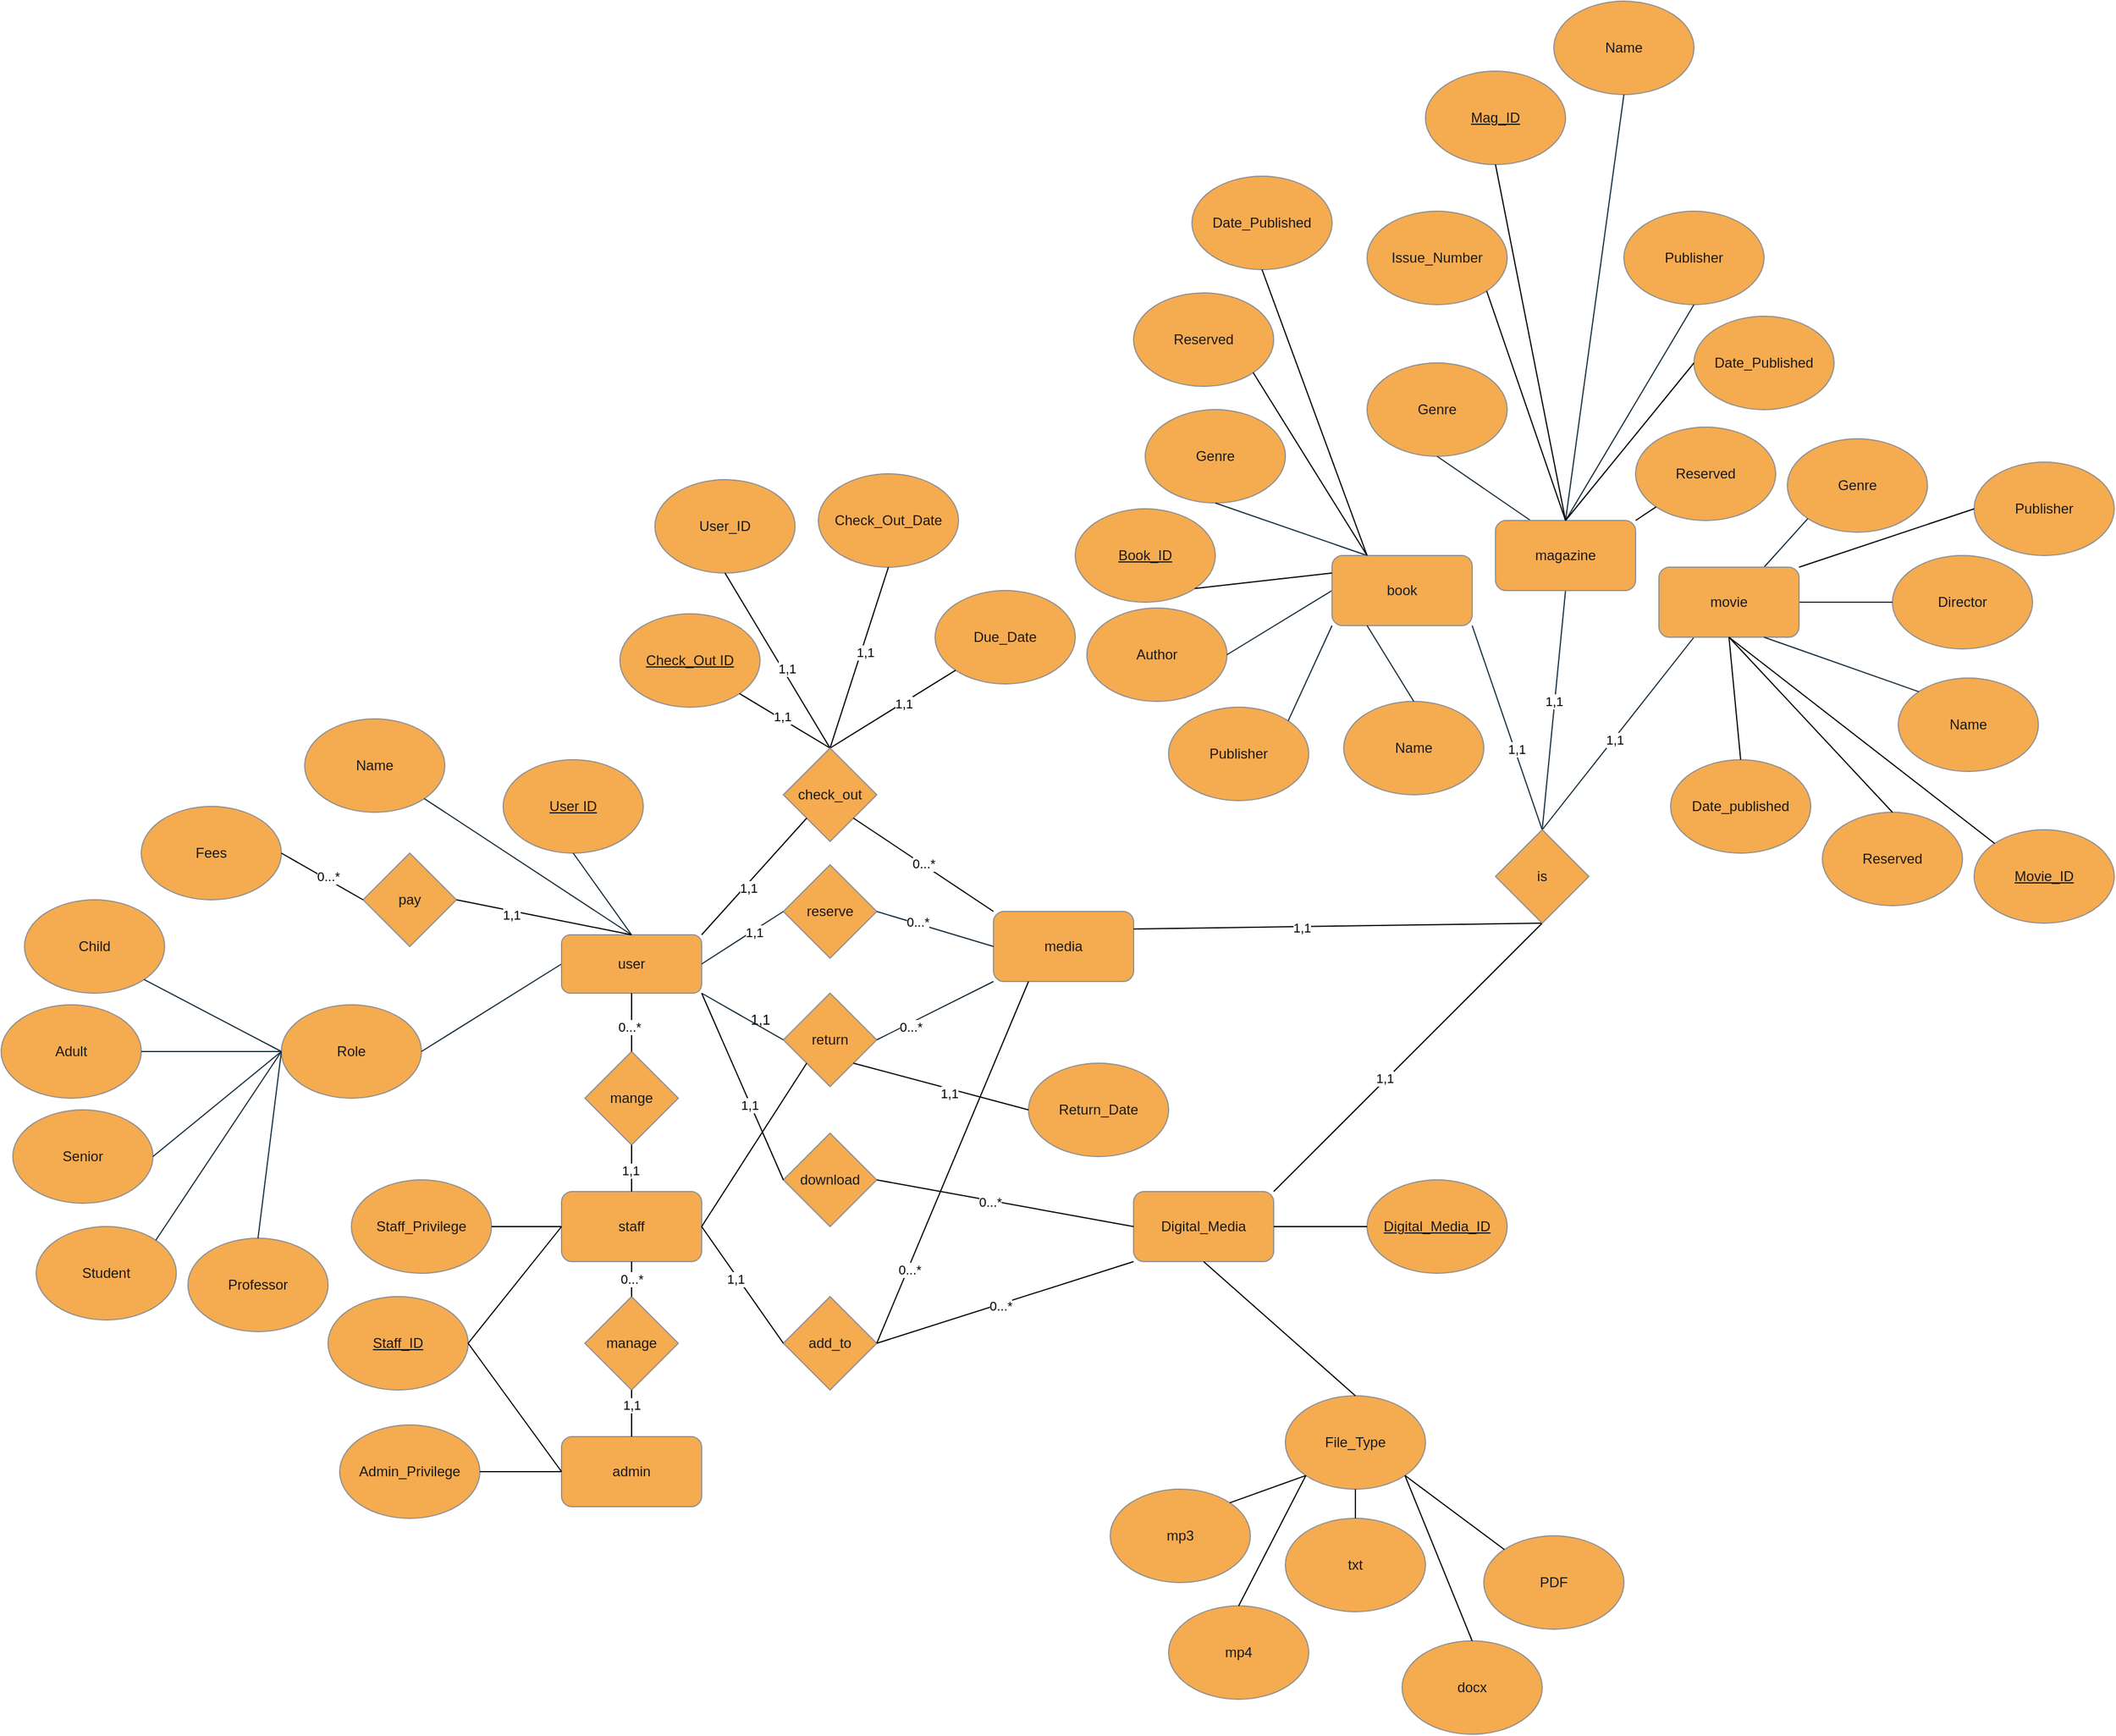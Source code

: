 <mxfile version="26.1.0">
  <diagram name="Page-1" id="fuvHp79-YwKWyplJIFux">
    <mxGraphModel dx="2819" dy="1978" grid="1" gridSize="10" guides="1" tooltips="1" connect="1" arrows="1" fold="1" page="1" pageScale="1" pageWidth="850" pageHeight="1100" math="0" shadow="0">
      <root>
        <mxCell id="0" />
        <mxCell id="1" parent="0" />
        <mxCell id="lsWeMRMcMJrD6qDPierP-2" value="" style="endArrow=none;html=1;rounded=0;exitX=1;exitY=1;exitDx=0;exitDy=0;entryX=0.5;entryY=0;entryDx=0;entryDy=0;labelBackgroundColor=none;strokeColor=#182E3E;fontColor=default;" parent="1" source="lsWeMRMcMJrD6qDPierP-85" target="Qz-s-i5MB10RdGnWVDxn-89" edge="1">
          <mxGeometry width="50" height="50" relative="1" as="geometry">
            <mxPoint x="710" y="-385" as="sourcePoint" />
            <mxPoint x="817.574" y="-103.284" as="targetPoint" />
          </mxGeometry>
        </mxCell>
        <mxCell id="Qz-s-i5MB10RdGnWVDxn-130" value="1,1" style="edgeLabel;html=1;align=center;verticalAlign=middle;resizable=0;points=[];" vertex="1" connectable="0" parent="lsWeMRMcMJrD6qDPierP-2">
          <mxGeometry x="0.218" y="1" relative="1" as="geometry">
            <mxPoint as="offset" />
          </mxGeometry>
        </mxCell>
        <mxCell id="lsWeMRMcMJrD6qDPierP-3" value="Author" style="ellipse;whiteSpace=wrap;html=1;labelBackgroundColor=none;fillColor=#F5AB50;strokeColor=#909090;fontColor=#1A1A1A;" parent="1" vertex="1">
          <mxGeometry x="460" y="-220" width="120" height="80" as="geometry" />
        </mxCell>
        <mxCell id="lsWeMRMcMJrD6qDPierP-4" value="Genre" style="ellipse;whiteSpace=wrap;html=1;labelBackgroundColor=none;fillColor=#F5AB50;strokeColor=#909090;fontColor=#1A1A1A;" parent="1" vertex="1">
          <mxGeometry x="510" y="-390" width="120" height="80" as="geometry" />
        </mxCell>
        <mxCell id="lsWeMRMcMJrD6qDPierP-7" value="" style="endArrow=none;html=1;rounded=0;entryX=0.5;entryY=1;entryDx=0;entryDy=0;exitX=0.25;exitY=0;exitDx=0;exitDy=0;labelBackgroundColor=none;strokeColor=#182E3E;fontColor=default;" parent="1" source="lsWeMRMcMJrD6qDPierP-85" target="lsWeMRMcMJrD6qDPierP-4" edge="1">
          <mxGeometry width="50" height="50" relative="1" as="geometry">
            <mxPoint x="677.574" y="-263.284" as="sourcePoint" />
            <mxPoint x="770" y="-305" as="targetPoint" />
          </mxGeometry>
        </mxCell>
        <mxCell id="lsWeMRMcMJrD6qDPierP-8" value="" style="endArrow=none;html=1;rounded=0;entryX=1;entryY=0.5;entryDx=0;entryDy=0;exitX=0;exitY=0.5;exitDx=0;exitDy=0;labelBackgroundColor=none;strokeColor=#182E3E;fontColor=default;" parent="1" source="lsWeMRMcMJrD6qDPierP-85" target="lsWeMRMcMJrD6qDPierP-3" edge="1">
          <mxGeometry width="50" height="50" relative="1" as="geometry">
            <mxPoint x="660" y="-235" as="sourcePoint" />
            <mxPoint x="770" y="-305" as="targetPoint" />
          </mxGeometry>
        </mxCell>
        <mxCell id="lsWeMRMcMJrD6qDPierP-11" value="Name" style="ellipse;whiteSpace=wrap;html=1;labelBackgroundColor=none;fillColor=#F5AB50;strokeColor=#909090;fontColor=#1A1A1A;" parent="1" vertex="1">
          <mxGeometry x="-210" y="-125" width="120" height="80" as="geometry" />
        </mxCell>
        <mxCell id="lsWeMRMcMJrD6qDPierP-12" value="&lt;u&gt;User ID&lt;/u&gt;" style="ellipse;whiteSpace=wrap;html=1;labelBackgroundColor=none;fillColor=#F5AB50;strokeColor=#909090;fontColor=#1A1A1A;" parent="1" vertex="1">
          <mxGeometry x="-40" y="-90" width="120" height="80" as="geometry" />
        </mxCell>
        <mxCell id="lsWeMRMcMJrD6qDPierP-17" value="" style="endArrow=none;html=1;rounded=0;entryX=1;entryY=1;entryDx=0;entryDy=0;exitX=0.5;exitY=0;exitDx=0;exitDy=0;labelBackgroundColor=none;strokeColor=#182E3E;fontColor=default;" parent="1" source="lsWeMRMcMJrD6qDPierP-82" target="lsWeMRMcMJrD6qDPierP-11" edge="1">
          <mxGeometry width="50" height="50" relative="1" as="geometry">
            <mxPoint x="-110" y="30" as="sourcePoint" />
            <mxPoint x="-110" y="-30" as="targetPoint" />
          </mxGeometry>
        </mxCell>
        <mxCell id="lsWeMRMcMJrD6qDPierP-18" value="" style="endArrow=none;html=1;rounded=0;entryX=0.5;entryY=1;entryDx=0;entryDy=0;exitX=0.5;exitY=0;exitDx=0;exitDy=0;labelBackgroundColor=none;strokeColor=#182E3E;fontColor=default;" parent="1" source="lsWeMRMcMJrD6qDPierP-82" target="lsWeMRMcMJrD6qDPierP-12" edge="1">
          <mxGeometry width="50" height="50" relative="1" as="geometry">
            <mxPoint x="-67.574" y="31.716" as="sourcePoint" />
            <mxPoint x="-110" y="-30" as="targetPoint" />
          </mxGeometry>
        </mxCell>
        <mxCell id="lsWeMRMcMJrD6qDPierP-37" value="Genre" style="ellipse;whiteSpace=wrap;html=1;labelBackgroundColor=none;fillColor=#F5AB50;strokeColor=#909090;fontColor=#1A1A1A;" parent="1" vertex="1">
          <mxGeometry x="700" y="-430" width="120" height="80" as="geometry" />
        </mxCell>
        <mxCell id="lsWeMRMcMJrD6qDPierP-38" value="Publisher" style="ellipse;whiteSpace=wrap;html=1;labelBackgroundColor=none;fillColor=#F5AB50;strokeColor=#909090;fontColor=#1A1A1A;" parent="1" vertex="1">
          <mxGeometry x="920" y="-560" width="120" height="80" as="geometry" />
        </mxCell>
        <mxCell id="lsWeMRMcMJrD6qDPierP-44" value="" style="endArrow=none;html=1;rounded=0;entryX=0.5;entryY=1;entryDx=0;entryDy=0;labelBackgroundColor=none;strokeColor=#182E3E;fontColor=default;exitX=0.5;exitY=0;exitDx=0;exitDy=0;" parent="1" source="Qz-s-i5MB10RdGnWVDxn-89" target="lsWeMRMcMJrD6qDPierP-86" edge="1">
          <mxGeometry width="50" height="50" relative="1" as="geometry">
            <mxPoint x="850" y="-100" as="sourcePoint" />
            <mxPoint x="850" y="-415" as="targetPoint" />
          </mxGeometry>
        </mxCell>
        <mxCell id="Qz-s-i5MB10RdGnWVDxn-131" value="1,1" style="edgeLabel;html=1;align=center;verticalAlign=middle;resizable=0;points=[];" vertex="1" connectable="0" parent="lsWeMRMcMJrD6qDPierP-44">
          <mxGeometry x="0.074" y="1" relative="1" as="geometry">
            <mxPoint as="offset" />
          </mxGeometry>
        </mxCell>
        <mxCell id="lsWeMRMcMJrD6qDPierP-45" value="" style="endArrow=none;html=1;rounded=0;entryX=0.5;entryY=1;entryDx=0;entryDy=0;exitX=0.5;exitY=0;exitDx=0;exitDy=0;labelBackgroundColor=none;strokeColor=#182E3E;fontColor=default;" parent="1" source="lsWeMRMcMJrD6qDPierP-86" target="lsWeMRMcMJrD6qDPierP-38" edge="1">
          <mxGeometry width="50" height="50" relative="1" as="geometry">
            <mxPoint x="912.426" y="-303.284" as="sourcePoint" />
            <mxPoint x="870" y="-175" as="targetPoint" />
          </mxGeometry>
        </mxCell>
        <mxCell id="lsWeMRMcMJrD6qDPierP-46" value="" style="endArrow=none;html=1;rounded=0;entryX=0.5;entryY=1;entryDx=0;entryDy=0;exitX=0.25;exitY=0;exitDx=0;exitDy=0;labelBackgroundColor=none;strokeColor=#182E3E;fontColor=default;" parent="1" source="lsWeMRMcMJrD6qDPierP-86" target="lsWeMRMcMJrD6qDPierP-37" edge="1">
          <mxGeometry width="50" height="50" relative="1" as="geometry">
            <mxPoint x="843" y="-311" as="sourcePoint" />
            <mxPoint x="870" y="-175" as="targetPoint" />
          </mxGeometry>
        </mxCell>
        <mxCell id="lsWeMRMcMJrD6qDPierP-47" value="" style="endArrow=none;html=1;rounded=0;entryX=0.25;entryY=1;entryDx=0;entryDy=0;exitX=0.5;exitY=0;exitDx=0;exitDy=0;labelBackgroundColor=none;strokeColor=#182E3E;fontColor=default;" parent="1" source="Qz-s-i5MB10RdGnWVDxn-89" target="lsWeMRMcMJrD6qDPierP-87" edge="1">
          <mxGeometry width="50" height="50" relative="1" as="geometry">
            <mxPoint x="902.426" y="-103.284" as="sourcePoint" />
            <mxPoint x="977.574" y="-406.716" as="targetPoint" />
          </mxGeometry>
        </mxCell>
        <mxCell id="Qz-s-i5MB10RdGnWVDxn-132" value="1,1" style="edgeLabel;html=1;align=center;verticalAlign=middle;resizable=0;points=[];" vertex="1" connectable="0" parent="lsWeMRMcMJrD6qDPierP-47">
          <mxGeometry x="-0.059" y="-1" relative="1" as="geometry">
            <mxPoint as="offset" />
          </mxGeometry>
        </mxCell>
        <mxCell id="lsWeMRMcMJrD6qDPierP-48" value="Genre" style="ellipse;whiteSpace=wrap;html=1;labelBackgroundColor=none;fillColor=#F5AB50;strokeColor=#909090;fontColor=#1A1A1A;" parent="1" vertex="1">
          <mxGeometry x="1060" y="-365" width="120" height="80" as="geometry" />
        </mxCell>
        <mxCell id="lsWeMRMcMJrD6qDPierP-49" value="Director" style="ellipse;whiteSpace=wrap;html=1;labelBackgroundColor=none;fillColor=#F5AB50;strokeColor=#909090;fontColor=#1A1A1A;" parent="1" vertex="1">
          <mxGeometry x="1150" y="-265" width="120" height="80" as="geometry" />
        </mxCell>
        <mxCell id="lsWeMRMcMJrD6qDPierP-51" value="" style="endArrow=none;html=1;rounded=0;entryX=0;entryY=1;entryDx=0;entryDy=0;exitX=0.75;exitY=0;exitDx=0;exitDy=0;labelBackgroundColor=none;strokeColor=#182E3E;fontColor=default;" parent="1" source="lsWeMRMcMJrD6qDPierP-87" target="lsWeMRMcMJrD6qDPierP-48" edge="1">
          <mxGeometry width="50" height="50" relative="1" as="geometry">
            <mxPoint x="1030" y="-285" as="sourcePoint" />
            <mxPoint x="870" y="-175" as="targetPoint" />
          </mxGeometry>
        </mxCell>
        <mxCell id="lsWeMRMcMJrD6qDPierP-52" value="" style="endArrow=none;html=1;rounded=0;entryX=0;entryY=0.5;entryDx=0;entryDy=0;exitX=1;exitY=0.5;exitDx=0;exitDy=0;labelBackgroundColor=none;strokeColor=#182E3E;fontColor=default;" parent="1" source="lsWeMRMcMJrD6qDPierP-87" target="lsWeMRMcMJrD6qDPierP-49" edge="1">
          <mxGeometry width="50" height="50" relative="1" as="geometry">
            <mxPoint x="1072.426" y="-273.284" as="sourcePoint" />
            <mxPoint x="870" y="-175" as="targetPoint" />
          </mxGeometry>
        </mxCell>
        <mxCell id="lsWeMRMcMJrD6qDPierP-54" value="Publisher" style="ellipse;whiteSpace=wrap;html=1;labelBackgroundColor=none;fillColor=#F5AB50;strokeColor=#909090;fontColor=#1A1A1A;" parent="1" vertex="1">
          <mxGeometry x="530" y="-135" width="120" height="80" as="geometry" />
        </mxCell>
        <mxCell id="lsWeMRMcMJrD6qDPierP-55" value="" style="endArrow=none;html=1;rounded=0;entryX=1;entryY=0;entryDx=0;entryDy=0;exitX=0;exitY=1;exitDx=0;exitDy=0;labelBackgroundColor=none;strokeColor=#182E3E;fontColor=default;" parent="1" source="lsWeMRMcMJrD6qDPierP-85" target="lsWeMRMcMJrD6qDPierP-54" edge="1">
          <mxGeometry width="50" height="50" relative="1" as="geometry">
            <mxPoint x="677.574" y="-206.716" as="sourcePoint" />
            <mxPoint x="870" y="-175" as="targetPoint" />
          </mxGeometry>
        </mxCell>
        <mxCell id="lsWeMRMcMJrD6qDPierP-56" value="Date_Published" style="ellipse;whiteSpace=wrap;html=1;labelBackgroundColor=none;fillColor=#F5AB50;strokeColor=#909090;fontColor=#1A1A1A;" parent="1" vertex="1">
          <mxGeometry x="550" y="-590" width="120" height="80" as="geometry" />
        </mxCell>
        <mxCell id="lsWeMRMcMJrD6qDPierP-58" value="Role" style="ellipse;whiteSpace=wrap;html=1;labelBackgroundColor=none;fillColor=#F5AB50;strokeColor=#909090;fontColor=#1A1A1A;" parent="1" vertex="1">
          <mxGeometry x="-230" y="120" width="120" height="80" as="geometry" />
        </mxCell>
        <mxCell id="lsWeMRMcMJrD6qDPierP-59" value="" style="endArrow=none;html=1;rounded=0;exitX=1;exitY=0.5;exitDx=0;exitDy=0;entryX=0;entryY=0.5;entryDx=0;entryDy=0;labelBackgroundColor=none;strokeColor=#182E3E;fontColor=default;" parent="1" source="lsWeMRMcMJrD6qDPierP-58" target="lsWeMRMcMJrD6qDPierP-82" edge="1">
          <mxGeometry width="50" height="50" relative="1" as="geometry">
            <mxPoint x="-130" y="180" as="sourcePoint" />
            <mxPoint x="-170.0" y="60.0" as="targetPoint" />
          </mxGeometry>
        </mxCell>
        <mxCell id="lsWeMRMcMJrD6qDPierP-60" value="Senior" style="ellipse;whiteSpace=wrap;html=1;labelBackgroundColor=none;fillColor=#F5AB50;strokeColor=#909090;fontColor=#1A1A1A;" parent="1" vertex="1">
          <mxGeometry x="-460" y="210" width="120" height="80" as="geometry" />
        </mxCell>
        <mxCell id="lsWeMRMcMJrD6qDPierP-61" value="Adult" style="ellipse;whiteSpace=wrap;html=1;labelBackgroundColor=none;fillColor=#F5AB50;strokeColor=#909090;fontColor=#1A1A1A;" parent="1" vertex="1">
          <mxGeometry x="-470" y="120" width="120" height="80" as="geometry" />
        </mxCell>
        <mxCell id="lsWeMRMcMJrD6qDPierP-62" value="Child" style="ellipse;whiteSpace=wrap;html=1;labelBackgroundColor=none;fillColor=#F5AB50;strokeColor=#909090;fontColor=#1A1A1A;" parent="1" vertex="1">
          <mxGeometry x="-450" y="30" width="120" height="80" as="geometry" />
        </mxCell>
        <mxCell id="lsWeMRMcMJrD6qDPierP-63" value="Student" style="ellipse;whiteSpace=wrap;html=1;labelBackgroundColor=none;fillColor=#F5AB50;strokeColor=#909090;fontColor=#1A1A1A;" parent="1" vertex="1">
          <mxGeometry x="-440" y="310" width="120" height="80" as="geometry" />
        </mxCell>
        <mxCell id="lsWeMRMcMJrD6qDPierP-64" value="Professor" style="ellipse;whiteSpace=wrap;html=1;labelBackgroundColor=none;fillColor=#F5AB50;strokeColor=#909090;fontColor=#1A1A1A;" parent="1" vertex="1">
          <mxGeometry x="-310" y="320" width="120" height="80" as="geometry" />
        </mxCell>
        <mxCell id="lsWeMRMcMJrD6qDPierP-68" value="" style="endArrow=none;html=1;rounded=0;entryX=1;entryY=1;entryDx=0;entryDy=0;exitX=0;exitY=0.5;exitDx=0;exitDy=0;labelBackgroundColor=none;strokeColor=#182E3E;fontColor=default;" parent="1" source="lsWeMRMcMJrD6qDPierP-58" target="lsWeMRMcMJrD6qDPierP-62" edge="1">
          <mxGeometry width="50" height="50" relative="1" as="geometry">
            <mxPoint x="-130" y="180" as="sourcePoint" />
            <mxPoint x="-80" y="130" as="targetPoint" />
          </mxGeometry>
        </mxCell>
        <mxCell id="lsWeMRMcMJrD6qDPierP-69" value="" style="endArrow=none;html=1;rounded=0;entryX=1;entryY=0.5;entryDx=0;entryDy=0;exitX=0;exitY=0.5;exitDx=0;exitDy=0;labelBackgroundColor=none;strokeColor=#182E3E;fontColor=default;" parent="1" source="lsWeMRMcMJrD6qDPierP-58" target="lsWeMRMcMJrD6qDPierP-61" edge="1">
          <mxGeometry width="50" height="50" relative="1" as="geometry">
            <mxPoint x="-130" y="180" as="sourcePoint" />
            <mxPoint x="-80" y="130" as="targetPoint" />
          </mxGeometry>
        </mxCell>
        <mxCell id="lsWeMRMcMJrD6qDPierP-70" value="" style="endArrow=none;html=1;rounded=0;entryX=1;entryY=0.5;entryDx=0;entryDy=0;exitX=0;exitY=0.5;exitDx=0;exitDy=0;labelBackgroundColor=none;strokeColor=#182E3E;fontColor=default;" parent="1" source="lsWeMRMcMJrD6qDPierP-58" target="lsWeMRMcMJrD6qDPierP-60" edge="1">
          <mxGeometry width="50" height="50" relative="1" as="geometry">
            <mxPoint x="-130" y="180" as="sourcePoint" />
            <mxPoint x="-80" y="130" as="targetPoint" />
          </mxGeometry>
        </mxCell>
        <mxCell id="lsWeMRMcMJrD6qDPierP-71" value="" style="endArrow=none;html=1;rounded=0;entryX=1;entryY=0;entryDx=0;entryDy=0;exitX=0;exitY=0.5;exitDx=0;exitDy=0;labelBackgroundColor=none;strokeColor=#182E3E;fontColor=default;" parent="1" source="lsWeMRMcMJrD6qDPierP-58" target="lsWeMRMcMJrD6qDPierP-63" edge="1">
          <mxGeometry width="50" height="50" relative="1" as="geometry">
            <mxPoint x="-130" y="180" as="sourcePoint" />
            <mxPoint x="-80" y="130" as="targetPoint" />
          </mxGeometry>
        </mxCell>
        <mxCell id="lsWeMRMcMJrD6qDPierP-72" value="" style="endArrow=none;html=1;rounded=0;entryX=0.5;entryY=0;entryDx=0;entryDy=0;exitX=0;exitY=0.5;exitDx=0;exitDy=0;labelBackgroundColor=none;strokeColor=#182E3E;fontColor=default;" parent="1" source="lsWeMRMcMJrD6qDPierP-58" target="lsWeMRMcMJrD6qDPierP-64" edge="1">
          <mxGeometry width="50" height="50" relative="1" as="geometry">
            <mxPoint x="-130" y="180" as="sourcePoint" />
            <mxPoint x="-80" y="130" as="targetPoint" />
          </mxGeometry>
        </mxCell>
        <mxCell id="lsWeMRMcMJrD6qDPierP-75" style="edgeStyle=orthogonalEdgeStyle;rounded=0;orthogonalLoop=1;jettySize=auto;html=1;exitX=0.5;exitY=1;exitDx=0;exitDy=0;labelBackgroundColor=none;strokeColor=#182E3E;fontColor=default;" parent="1" edge="1">
          <mxGeometry relative="1" as="geometry">
            <mxPoint x="-280" y="360" as="sourcePoint" />
            <mxPoint x="-280" y="360" as="targetPoint" />
          </mxGeometry>
        </mxCell>
        <mxCell id="lsWeMRMcMJrD6qDPierP-82" value="user" style="rounded=1;whiteSpace=wrap;html=1;labelBackgroundColor=none;fillColor=#F5AB50;strokeColor=#909090;fontColor=#1A1A1A;" parent="1" vertex="1">
          <mxGeometry x="10" y="60" width="120" height="50" as="geometry" />
        </mxCell>
        <mxCell id="lsWeMRMcMJrD6qDPierP-83" value="&lt;span style=&quot;font-weight: normal;&quot;&gt;staff&lt;/span&gt;" style="rounded=1;whiteSpace=wrap;html=1;labelBackgroundColor=none;fillColor=#F5AB50;strokeColor=#909090;fontColor=#1A1A1A;fontStyle=1" parent="1" vertex="1">
          <mxGeometry x="10" y="280" width="120" height="60" as="geometry" />
        </mxCell>
        <mxCell id="lsWeMRMcMJrD6qDPierP-84" value="media" style="rounded=1;whiteSpace=wrap;html=1;labelBackgroundColor=none;fillColor=#F5AB50;strokeColor=#909090;fontColor=#1A1A1A;" parent="1" vertex="1">
          <mxGeometry x="380" y="40" width="120" height="60" as="geometry" />
        </mxCell>
        <mxCell id="lsWeMRMcMJrD6qDPierP-85" value="book" style="rounded=1;whiteSpace=wrap;html=1;labelBackgroundColor=none;fillColor=#F5AB50;strokeColor=#909090;fontColor=#1A1A1A;" parent="1" vertex="1">
          <mxGeometry x="670" y="-265" width="120" height="60" as="geometry" />
        </mxCell>
        <mxCell id="lsWeMRMcMJrD6qDPierP-86" value="magazine" style="rounded=1;whiteSpace=wrap;html=1;labelBackgroundColor=none;fillColor=#F5AB50;strokeColor=#909090;fontColor=#1A1A1A;" parent="1" vertex="1">
          <mxGeometry x="810" y="-295" width="120" height="60" as="geometry" />
        </mxCell>
        <mxCell id="lsWeMRMcMJrD6qDPierP-87" value="movie" style="rounded=1;whiteSpace=wrap;html=1;labelBackgroundColor=none;fillColor=#F5AB50;strokeColor=#909090;fontColor=#1A1A1A;" parent="1" vertex="1">
          <mxGeometry x="950" y="-255" width="120" height="60" as="geometry" />
        </mxCell>
        <mxCell id="lsWeMRMcMJrD6qDPierP-88" value="Name" style="ellipse;whiteSpace=wrap;html=1;labelBackgroundColor=none;fillColor=#F5AB50;strokeColor=#909090;fontColor=#1A1A1A;" parent="1" vertex="1">
          <mxGeometry x="680" y="-140" width="120" height="80" as="geometry" />
        </mxCell>
        <mxCell id="lsWeMRMcMJrD6qDPierP-89" value="" style="endArrow=none;html=1;rounded=0;exitX=0.5;exitY=0;exitDx=0;exitDy=0;entryX=0.25;entryY=1;entryDx=0;entryDy=0;labelBackgroundColor=none;strokeColor=#182E3E;fontColor=default;" parent="1" source="lsWeMRMcMJrD6qDPierP-88" target="lsWeMRMcMJrD6qDPierP-85" edge="1">
          <mxGeometry width="50" height="50" relative="1" as="geometry">
            <mxPoint x="880" y="-105" as="sourcePoint" />
            <mxPoint x="930" y="-155" as="targetPoint" />
          </mxGeometry>
        </mxCell>
        <mxCell id="lsWeMRMcMJrD6qDPierP-90" value="Name" style="ellipse;whiteSpace=wrap;html=1;labelBackgroundColor=none;fillColor=#F5AB50;strokeColor=#909090;fontColor=#1A1A1A;" parent="1" vertex="1">
          <mxGeometry x="1155" y="-160" width="120" height="80" as="geometry" />
        </mxCell>
        <mxCell id="lsWeMRMcMJrD6qDPierP-91" value="" style="endArrow=none;html=1;rounded=0;entryX=0.75;entryY=1;entryDx=0;entryDy=0;exitX=0;exitY=0;exitDx=0;exitDy=0;labelBackgroundColor=none;strokeColor=#182E3E;fontColor=default;" parent="1" source="lsWeMRMcMJrD6qDPierP-90" target="lsWeMRMcMJrD6qDPierP-87" edge="1">
          <mxGeometry width="50" height="50" relative="1" as="geometry">
            <mxPoint x="880" y="-105" as="sourcePoint" />
            <mxPoint x="930" y="-155" as="targetPoint" />
          </mxGeometry>
        </mxCell>
        <mxCell id="lsWeMRMcMJrD6qDPierP-92" value="Name" style="ellipse;whiteSpace=wrap;html=1;labelBackgroundColor=none;fillColor=#F5AB50;strokeColor=#909090;fontColor=#1A1A1A;" parent="1" vertex="1">
          <mxGeometry x="860" y="-740" width="120" height="80" as="geometry" />
        </mxCell>
        <mxCell id="lsWeMRMcMJrD6qDPierP-93" value="" style="endArrow=none;html=1;rounded=0;entryX=0.5;entryY=1;entryDx=0;entryDy=0;exitX=0.5;exitY=0;exitDx=0;exitDy=0;labelBackgroundColor=none;strokeColor=#182E3E;fontColor=default;" parent="1" source="lsWeMRMcMJrD6qDPierP-86" target="lsWeMRMcMJrD6qDPierP-92" edge="1">
          <mxGeometry width="50" height="50" relative="1" as="geometry">
            <mxPoint x="880" y="-285" as="sourcePoint" />
            <mxPoint x="890" y="-445" as="targetPoint" />
          </mxGeometry>
        </mxCell>
        <mxCell id="lsWeMRMcMJrD6qDPierP-94" value="reserve" style="rhombus;whiteSpace=wrap;html=1;labelBackgroundColor=none;fillColor=#F5AB50;strokeColor=#909090;fontColor=#1A1A1A;" parent="1" vertex="1">
          <mxGeometry x="200" width="80" height="80" as="geometry" />
        </mxCell>
        <mxCell id="lsWeMRMcMJrD6qDPierP-95" value="pay" style="rhombus;whiteSpace=wrap;html=1;labelBackgroundColor=none;fillColor=#F5AB50;strokeColor=#909090;fontColor=#1A1A1A;" parent="1" vertex="1">
          <mxGeometry x="-160" y="-10" width="80" height="80" as="geometry" />
        </mxCell>
        <mxCell id="lsWeMRMcMJrD6qDPierP-96" value="return" style="rhombus;whiteSpace=wrap;html=1;labelBackgroundColor=none;fillColor=#F5AB50;strokeColor=#909090;fontColor=#1A1A1A;" parent="1" vertex="1">
          <mxGeometry x="200" y="110" width="80" height="80" as="geometry" />
        </mxCell>
        <mxCell id="lsWeMRMcMJrD6qDPierP-98" value="" style="endArrow=none;html=1;rounded=0;strokeColor=#182E3E;fontColor=#1A1A1A;exitX=1;exitY=0.5;exitDx=0;exitDy=0;entryX=0;entryY=0.5;entryDx=0;entryDy=0;" parent="1" source="lsWeMRMcMJrD6qDPierP-82" target="lsWeMRMcMJrD6qDPierP-94" edge="1">
          <mxGeometry width="50" height="50" relative="1" as="geometry">
            <mxPoint x="330" y="120" as="sourcePoint" />
            <mxPoint x="380" y="70" as="targetPoint" />
          </mxGeometry>
        </mxCell>
        <mxCell id="Qz-s-i5MB10RdGnWVDxn-116" value="1,1" style="edgeLabel;html=1;align=center;verticalAlign=middle;resizable=0;points=[];" vertex="1" connectable="0" parent="lsWeMRMcMJrD6qDPierP-98">
          <mxGeometry x="0.257" y="-1" relative="1" as="geometry">
            <mxPoint as="offset" />
          </mxGeometry>
        </mxCell>
        <mxCell id="lsWeMRMcMJrD6qDPierP-99" value="" style="endArrow=none;html=1;rounded=0;strokeColor=#182E3E;fontColor=#1A1A1A;entryX=1;entryY=0.5;entryDx=0;entryDy=0;exitX=0;exitY=0.5;exitDx=0;exitDy=0;" parent="1" source="lsWeMRMcMJrD6qDPierP-84" target="lsWeMRMcMJrD6qDPierP-94" edge="1">
          <mxGeometry width="50" height="50" relative="1" as="geometry">
            <mxPoint x="280" y="50" as="sourcePoint" />
            <mxPoint x="380" y="70" as="targetPoint" />
          </mxGeometry>
        </mxCell>
        <mxCell id="Qz-s-i5MB10RdGnWVDxn-120" value="0...*" style="edgeLabel;html=1;align=center;verticalAlign=middle;resizable=0;points=[];" vertex="1" connectable="0" parent="lsWeMRMcMJrD6qDPierP-99">
          <mxGeometry x="0.317" y="-2" relative="1" as="geometry">
            <mxPoint as="offset" />
          </mxGeometry>
        </mxCell>
        <mxCell id="lsWeMRMcMJrD6qDPierP-100" value="" style="endArrow=none;html=1;rounded=0;strokeColor=#182E3E;fontColor=#1A1A1A;exitX=1;exitY=0.5;exitDx=0;exitDy=0;entryX=0;entryY=1;entryDx=0;entryDy=0;" parent="1" source="lsWeMRMcMJrD6qDPierP-96" target="lsWeMRMcMJrD6qDPierP-84" edge="1">
          <mxGeometry width="50" height="50" relative="1" as="geometry">
            <mxPoint x="330" y="120" as="sourcePoint" />
            <mxPoint x="280" y="100" as="targetPoint" />
          </mxGeometry>
        </mxCell>
        <mxCell id="Qz-s-i5MB10RdGnWVDxn-119" value="0...*" style="edgeLabel;html=1;align=center;verticalAlign=middle;resizable=0;points=[];" vertex="1" connectable="0" parent="lsWeMRMcMJrD6qDPierP-100">
          <mxGeometry x="-0.442" y="-3" relative="1" as="geometry">
            <mxPoint as="offset" />
          </mxGeometry>
        </mxCell>
        <mxCell id="lsWeMRMcMJrD6qDPierP-101" value="" style="endArrow=none;html=1;rounded=0;strokeColor=#182E3E;fontColor=#1A1A1A;exitX=0;exitY=0.5;exitDx=0;exitDy=0;entryX=1;entryY=1;entryDx=0;entryDy=0;" parent="1" source="lsWeMRMcMJrD6qDPierP-96" target="lsWeMRMcMJrD6qDPierP-82" edge="1">
          <mxGeometry width="50" height="50" relative="1" as="geometry">
            <mxPoint x="330" y="120" as="sourcePoint" />
            <mxPoint x="380" y="70" as="targetPoint" />
          </mxGeometry>
        </mxCell>
        <mxCell id="fhu01G3mkJdW1RdEYnN0-5" value="admin" style="rounded=1;whiteSpace=wrap;html=1;labelBackgroundColor=none;fillColor=#F5AB50;strokeColor=#909090;fontColor=#1A1A1A;" parent="1" vertex="1">
          <mxGeometry x="10" y="490" width="120" height="60" as="geometry" />
        </mxCell>
        <mxCell id="fhu01G3mkJdW1RdEYnN0-6" value="manage" style="rhombus;whiteSpace=wrap;html=1;labelBackgroundColor=none;fillColor=#F5AB50;strokeColor=#909090;fontColor=#1A1A1A;" parent="1" vertex="1">
          <mxGeometry x="30" y="370" width="80" height="80" as="geometry" />
        </mxCell>
        <mxCell id="fhu01G3mkJdW1RdEYnN0-7" value="" style="endArrow=none;html=1;rounded=0;exitX=0.5;exitY=0;exitDx=0;exitDy=0;entryX=0.5;entryY=1;entryDx=0;entryDy=0;" parent="1" source="fhu01G3mkJdW1RdEYnN0-6" target="lsWeMRMcMJrD6qDPierP-83" edge="1">
          <mxGeometry width="50" height="50" relative="1" as="geometry">
            <mxPoint x="230" y="380" as="sourcePoint" />
            <mxPoint x="280" y="330" as="targetPoint" />
          </mxGeometry>
        </mxCell>
        <mxCell id="Qz-s-i5MB10RdGnWVDxn-147" value="0...*" style="edgeLabel;html=1;align=center;verticalAlign=middle;resizable=0;points=[];" vertex="1" connectable="0" parent="fhu01G3mkJdW1RdEYnN0-7">
          <mxGeometry x="0.002" relative="1" as="geometry">
            <mxPoint as="offset" />
          </mxGeometry>
        </mxCell>
        <mxCell id="fhu01G3mkJdW1RdEYnN0-8" value="" style="endArrow=none;html=1;rounded=0;exitX=0.5;exitY=0;exitDx=0;exitDy=0;entryX=0.5;entryY=1;entryDx=0;entryDy=0;" parent="1" source="fhu01G3mkJdW1RdEYnN0-5" target="fhu01G3mkJdW1RdEYnN0-6" edge="1">
          <mxGeometry width="50" height="50" relative="1" as="geometry">
            <mxPoint x="230" y="380" as="sourcePoint" />
            <mxPoint x="280" y="330" as="targetPoint" />
          </mxGeometry>
        </mxCell>
        <mxCell id="Qz-s-i5MB10RdGnWVDxn-139" value="1,1" style="edgeLabel;html=1;align=center;verticalAlign=middle;resizable=0;points=[];" vertex="1" connectable="0" parent="fhu01G3mkJdW1RdEYnN0-8">
          <mxGeometry x="0.338" relative="1" as="geometry">
            <mxPoint as="offset" />
          </mxGeometry>
        </mxCell>
        <mxCell id="fhu01G3mkJdW1RdEYnN0-10" value="Issue_Number" style="ellipse;whiteSpace=wrap;html=1;labelBackgroundColor=none;fillColor=#F5AB50;strokeColor=#909090;fontColor=#1A1A1A;" parent="1" vertex="1">
          <mxGeometry x="700" y="-560" width="120" height="80" as="geometry" />
        </mxCell>
        <mxCell id="fhu01G3mkJdW1RdEYnN0-11" value="" style="endArrow=none;html=1;rounded=0;entryX=1;entryY=1;entryDx=0;entryDy=0;exitX=0.5;exitY=0;exitDx=0;exitDy=0;" parent="1" source="lsWeMRMcMJrD6qDPierP-86" target="fhu01G3mkJdW1RdEYnN0-10" edge="1">
          <mxGeometry width="50" height="50" relative="1" as="geometry">
            <mxPoint x="800" y="-255" as="sourcePoint" />
            <mxPoint x="850" y="-305" as="targetPoint" />
          </mxGeometry>
        </mxCell>
        <mxCell id="fhu01G3mkJdW1RdEYnN0-15" value="Fees" style="ellipse;whiteSpace=wrap;html=1;labelBackgroundColor=none;fillColor=#F5AB50;strokeColor=#909090;fontColor=#1A1A1A;" parent="1" vertex="1">
          <mxGeometry x="-350" y="-50" width="120" height="80" as="geometry" />
        </mxCell>
        <mxCell id="fhu01G3mkJdW1RdEYnN0-24" value="" style="endArrow=none;html=1;rounded=0;exitX=1;exitY=0.5;exitDx=0;exitDy=0;entryX=0;entryY=0.5;entryDx=0;entryDy=0;" parent="1" source="fhu01G3mkJdW1RdEYnN0-15" target="lsWeMRMcMJrD6qDPierP-95" edge="1">
          <mxGeometry width="50" height="50" relative="1" as="geometry">
            <mxPoint x="-240.0" y="-20.0" as="sourcePoint" />
            <mxPoint x="-170.0" y="20.0" as="targetPoint" />
          </mxGeometry>
        </mxCell>
        <mxCell id="Qz-s-i5MB10RdGnWVDxn-142" value="0...*" style="edgeLabel;html=1;align=center;verticalAlign=middle;resizable=0;points=[];" vertex="1" connectable="0" parent="fhu01G3mkJdW1RdEYnN0-24">
          <mxGeometry x="0.105" y="3" relative="1" as="geometry">
            <mxPoint as="offset" />
          </mxGeometry>
        </mxCell>
        <mxCell id="fhu01G3mkJdW1RdEYnN0-25" value="" style="endArrow=none;html=1;rounded=0;entryX=1;entryY=0.5;entryDx=0;entryDy=0;exitX=0.5;exitY=0;exitDx=0;exitDy=0;" parent="1" source="lsWeMRMcMJrD6qDPierP-82" target="lsWeMRMcMJrD6qDPierP-95" edge="1">
          <mxGeometry width="50" height="50" relative="1" as="geometry">
            <mxPoint x="30" y="-80" as="sourcePoint" />
            <mxPoint x="80" y="-130" as="targetPoint" />
          </mxGeometry>
        </mxCell>
        <mxCell id="Qz-s-i5MB10RdGnWVDxn-114" value="1,1" style="edgeLabel;html=1;align=center;verticalAlign=middle;resizable=0;points=[];" vertex="1" connectable="0" parent="fhu01G3mkJdW1RdEYnN0-25">
          <mxGeometry x="0.374" y="3" relative="1" as="geometry">
            <mxPoint as="offset" />
          </mxGeometry>
        </mxCell>
        <mxCell id="fhu01G3mkJdW1RdEYnN0-27" value="mange" style="rhombus;whiteSpace=wrap;html=1;labelBackgroundColor=none;fillColor=#F5AB50;strokeColor=#909090;fontColor=#1A1A1A;" parent="1" vertex="1">
          <mxGeometry x="30" y="160" width="80" height="80" as="geometry" />
        </mxCell>
        <mxCell id="fhu01G3mkJdW1RdEYnN0-28" value="" style="endArrow=none;html=1;rounded=0;exitX=0.5;exitY=0;exitDx=0;exitDy=0;entryX=0.5;entryY=1;entryDx=0;entryDy=0;" parent="1" source="lsWeMRMcMJrD6qDPierP-83" target="fhu01G3mkJdW1RdEYnN0-27" edge="1">
          <mxGeometry width="50" height="50" relative="1" as="geometry">
            <mxPoint x="330" y="190" as="sourcePoint" />
            <mxPoint x="380" y="140" as="targetPoint" />
          </mxGeometry>
        </mxCell>
        <mxCell id="Qz-s-i5MB10RdGnWVDxn-136" value="1,1" style="edgeLabel;html=1;align=center;verticalAlign=middle;resizable=0;points=[];" vertex="1" connectable="0" parent="fhu01G3mkJdW1RdEYnN0-28">
          <mxGeometry x="-0.093" y="1" relative="1" as="geometry">
            <mxPoint as="offset" />
          </mxGeometry>
        </mxCell>
        <mxCell id="fhu01G3mkJdW1RdEYnN0-30" value="" style="endArrow=none;html=1;rounded=0;entryX=0.5;entryY=1;entryDx=0;entryDy=0;exitX=0.5;exitY=0;exitDx=0;exitDy=0;" parent="1" source="fhu01G3mkJdW1RdEYnN0-27" target="lsWeMRMcMJrD6qDPierP-82" edge="1">
          <mxGeometry width="50" height="50" relative="1" as="geometry">
            <mxPoint x="70" y="150" as="sourcePoint" />
            <mxPoint x="80" y="230" as="targetPoint" />
          </mxGeometry>
        </mxCell>
        <mxCell id="Qz-s-i5MB10RdGnWVDxn-137" value="0...*" style="edgeLabel;html=1;align=center;verticalAlign=middle;resizable=0;points=[];" vertex="1" connectable="0" parent="fhu01G3mkJdW1RdEYnN0-30">
          <mxGeometry x="-0.137" y="2" relative="1" as="geometry">
            <mxPoint as="offset" />
          </mxGeometry>
        </mxCell>
        <mxCell id="Qz-s-i5MB10RdGnWVDxn-2" value="Check_Out_Date" style="ellipse;whiteSpace=wrap;html=1;labelBackgroundColor=none;fillColor=#F5AB50;strokeColor=#909090;fontColor=#1A1A1A;" vertex="1" parent="1">
          <mxGeometry x="230" y="-335" width="120" height="80" as="geometry" />
        </mxCell>
        <mxCell id="Qz-s-i5MB10RdGnWVDxn-5" value="Due_Date" style="ellipse;whiteSpace=wrap;html=1;labelBackgroundColor=none;fillColor=#F5AB50;strokeColor=#909090;fontColor=#1A1A1A;" vertex="1" parent="1">
          <mxGeometry x="330" y="-235" width="120" height="80" as="geometry" />
        </mxCell>
        <mxCell id="Qz-s-i5MB10RdGnWVDxn-10" value="" style="endArrow=none;html=1;rounded=0;entryX=0.5;entryY=1;entryDx=0;entryDy=0;exitX=0.5;exitY=0;exitDx=0;exitDy=0;" edge="1" parent="1" source="Qz-s-i5MB10RdGnWVDxn-37" target="Qz-s-i5MB10RdGnWVDxn-2">
          <mxGeometry width="50" height="50" relative="1" as="geometry">
            <mxPoint x="270" y="-300" as="sourcePoint" />
            <mxPoint x="130" y="-540" as="targetPoint" />
          </mxGeometry>
        </mxCell>
        <mxCell id="Qz-s-i5MB10RdGnWVDxn-126" value="1,1" style="edgeLabel;html=1;align=center;verticalAlign=middle;resizable=0;points=[];" vertex="1" connectable="0" parent="Qz-s-i5MB10RdGnWVDxn-10">
          <mxGeometry x="0.071" y="-2" relative="1" as="geometry">
            <mxPoint x="1" as="offset" />
          </mxGeometry>
        </mxCell>
        <mxCell id="Qz-s-i5MB10RdGnWVDxn-11" value="&lt;u&gt;Check_Out ID&lt;/u&gt;" style="ellipse;whiteSpace=wrap;html=1;labelBackgroundColor=none;fillColor=#F5AB50;strokeColor=#909090;fontColor=#1A1A1A;" vertex="1" parent="1">
          <mxGeometry x="60" y="-215" width="120" height="80" as="geometry" />
        </mxCell>
        <mxCell id="Qz-s-i5MB10RdGnWVDxn-16" value="" style="endArrow=none;html=1;rounded=0;exitX=1;exitY=1;exitDx=0;exitDy=0;entryX=0.5;entryY=0;entryDx=0;entryDy=0;" edge="1" parent="1" source="Qz-s-i5MB10RdGnWVDxn-11" target="Qz-s-i5MB10RdGnWVDxn-37">
          <mxGeometry width="50" height="50" relative="1" as="geometry">
            <mxPoint x="400" y="-610" as="sourcePoint" />
            <mxPoint x="180" y="-230" as="targetPoint" />
          </mxGeometry>
        </mxCell>
        <mxCell id="Qz-s-i5MB10RdGnWVDxn-124" value="1,1" style="edgeLabel;html=1;align=center;verticalAlign=middle;resizable=0;points=[];" vertex="1" connectable="0" parent="Qz-s-i5MB10RdGnWVDxn-16">
          <mxGeometry x="-0.089" y="2" relative="1" as="geometry">
            <mxPoint as="offset" />
          </mxGeometry>
        </mxCell>
        <mxCell id="Qz-s-i5MB10RdGnWVDxn-17" value="" style="endArrow=none;html=1;rounded=0;entryX=0;entryY=1;entryDx=0;entryDy=0;exitX=0.5;exitY=0;exitDx=0;exitDy=0;" edge="1" parent="1" source="Qz-s-i5MB10RdGnWVDxn-37" target="Qz-s-i5MB10RdGnWVDxn-5">
          <mxGeometry width="50" height="50" relative="1" as="geometry">
            <mxPoint x="300" y="-270" as="sourcePoint" />
            <mxPoint x="450" y="-660" as="targetPoint" />
          </mxGeometry>
        </mxCell>
        <mxCell id="Qz-s-i5MB10RdGnWVDxn-127" value="1,1" style="edgeLabel;html=1;align=center;verticalAlign=middle;resizable=0;points=[];" vertex="1" connectable="0" parent="Qz-s-i5MB10RdGnWVDxn-17">
          <mxGeometry x="0.162" y="-1" relative="1" as="geometry">
            <mxPoint as="offset" />
          </mxGeometry>
        </mxCell>
        <mxCell id="Qz-s-i5MB10RdGnWVDxn-30" value="User_ID" style="ellipse;whiteSpace=wrap;html=1;labelBackgroundColor=none;fillColor=#F5AB50;strokeColor=#909090;fontColor=#1A1A1A;" vertex="1" parent="1">
          <mxGeometry x="90" y="-330" width="120" height="80" as="geometry" />
        </mxCell>
        <mxCell id="Qz-s-i5MB10RdGnWVDxn-31" value="" style="endArrow=none;html=1;rounded=0;exitX=0.5;exitY=1;exitDx=0;exitDy=0;entryX=0.5;entryY=0;entryDx=0;entryDy=0;" edge="1" parent="1" source="Qz-s-i5MB10RdGnWVDxn-30" target="Qz-s-i5MB10RdGnWVDxn-37">
          <mxGeometry width="50" height="50" relative="1" as="geometry">
            <mxPoint x="160" y="-470" as="sourcePoint" />
            <mxPoint x="240" y="-300" as="targetPoint" />
          </mxGeometry>
        </mxCell>
        <mxCell id="Qz-s-i5MB10RdGnWVDxn-125" value="1,1" style="edgeLabel;html=1;align=center;verticalAlign=middle;resizable=0;points=[];" vertex="1" connectable="0" parent="Qz-s-i5MB10RdGnWVDxn-31">
          <mxGeometry x="0.117" y="3" relative="1" as="geometry">
            <mxPoint as="offset" />
          </mxGeometry>
        </mxCell>
        <mxCell id="Qz-s-i5MB10RdGnWVDxn-33" value="Staff_Privilege" style="ellipse;whiteSpace=wrap;html=1;labelBackgroundColor=none;fillColor=#F5AB50;strokeColor=#909090;fontColor=#1A1A1A;" vertex="1" parent="1">
          <mxGeometry x="-170" y="270" width="120" height="80" as="geometry" />
        </mxCell>
        <mxCell id="Qz-s-i5MB10RdGnWVDxn-34" value="" style="endArrow=none;html=1;rounded=0;exitX=1;exitY=0.5;exitDx=0;exitDy=0;entryX=0;entryY=0.5;entryDx=0;entryDy=0;" edge="1" parent="1" source="Qz-s-i5MB10RdGnWVDxn-33" target="lsWeMRMcMJrD6qDPierP-83">
          <mxGeometry width="50" height="50" relative="1" as="geometry">
            <mxPoint x="160" y="240" as="sourcePoint" />
            <mxPoint x="210" y="190" as="targetPoint" />
          </mxGeometry>
        </mxCell>
        <mxCell id="Qz-s-i5MB10RdGnWVDxn-35" value="Admin_Privilege" style="ellipse;whiteSpace=wrap;html=1;labelBackgroundColor=none;fillColor=#F5AB50;strokeColor=#909090;fontColor=#1A1A1A;" vertex="1" parent="1">
          <mxGeometry x="-180" y="480" width="120" height="80" as="geometry" />
        </mxCell>
        <mxCell id="Qz-s-i5MB10RdGnWVDxn-36" value="" style="endArrow=none;html=1;rounded=0;exitX=1;exitY=0.5;exitDx=0;exitDy=0;entryX=0;entryY=0.5;entryDx=0;entryDy=0;" edge="1" parent="1" source="Qz-s-i5MB10RdGnWVDxn-35" target="fhu01G3mkJdW1RdEYnN0-5">
          <mxGeometry width="50" height="50" relative="1" as="geometry">
            <mxPoint x="160" y="240" as="sourcePoint" />
            <mxPoint x="210" y="190" as="targetPoint" />
          </mxGeometry>
        </mxCell>
        <mxCell id="Qz-s-i5MB10RdGnWVDxn-37" value="check_out" style="rhombus;whiteSpace=wrap;html=1;labelBackgroundColor=none;fillColor=#F5AB50;strokeColor=#909090;fontColor=#1A1A1A;" vertex="1" parent="1">
          <mxGeometry x="200" y="-100" width="80" height="80" as="geometry" />
        </mxCell>
        <mxCell id="Qz-s-i5MB10RdGnWVDxn-41" value="" style="endArrow=none;html=1;rounded=0;exitX=1;exitY=0;exitDx=0;exitDy=0;entryX=0;entryY=1;entryDx=0;entryDy=0;" edge="1" parent="1" source="lsWeMRMcMJrD6qDPierP-82" target="Qz-s-i5MB10RdGnWVDxn-37">
          <mxGeometry width="50" height="50" relative="1" as="geometry">
            <mxPoint x="150" y="60" as="sourcePoint" />
            <mxPoint x="200" y="10" as="targetPoint" />
          </mxGeometry>
        </mxCell>
        <mxCell id="Qz-s-i5MB10RdGnWVDxn-115" value="1,1" style="edgeLabel;html=1;align=center;verticalAlign=middle;resizable=0;points=[];" vertex="1" connectable="0" parent="Qz-s-i5MB10RdGnWVDxn-41">
          <mxGeometry x="-0.159" y="-2" relative="1" as="geometry">
            <mxPoint as="offset" />
          </mxGeometry>
        </mxCell>
        <mxCell id="Qz-s-i5MB10RdGnWVDxn-42" value="" style="endArrow=none;html=1;rounded=0;entryX=1;entryY=1;entryDx=0;entryDy=0;exitX=0;exitY=0;exitDx=0;exitDy=0;" edge="1" parent="1" source="lsWeMRMcMJrD6qDPierP-84" target="Qz-s-i5MB10RdGnWVDxn-37">
          <mxGeometry width="50" height="50" relative="1" as="geometry">
            <mxPoint x="150" y="60" as="sourcePoint" />
            <mxPoint x="200" y="10" as="targetPoint" />
          </mxGeometry>
        </mxCell>
        <mxCell id="Qz-s-i5MB10RdGnWVDxn-121" value="0...*" style="edgeLabel;html=1;align=center;verticalAlign=middle;resizable=0;points=[];" vertex="1" connectable="0" parent="Qz-s-i5MB10RdGnWVDxn-42">
          <mxGeometry x="0.019" y="-1" relative="1" as="geometry">
            <mxPoint as="offset" />
          </mxGeometry>
        </mxCell>
        <mxCell id="Qz-s-i5MB10RdGnWVDxn-45" value="Return_Date" style="ellipse;whiteSpace=wrap;html=1;labelBackgroundColor=none;fillColor=#F5AB50;strokeColor=#909090;fontColor=#1A1A1A;" vertex="1" parent="1">
          <mxGeometry x="410" y="170" width="120" height="80" as="geometry" />
        </mxCell>
        <mxCell id="Qz-s-i5MB10RdGnWVDxn-46" value="" style="endArrow=none;html=1;rounded=0;entryX=0;entryY=0.5;entryDx=0;entryDy=0;exitX=1;exitY=1;exitDx=0;exitDy=0;" edge="1" parent="1" source="lsWeMRMcMJrD6qDPierP-96" target="Qz-s-i5MB10RdGnWVDxn-45">
          <mxGeometry width="50" height="50" relative="1" as="geometry">
            <mxPoint x="150" y="160" as="sourcePoint" />
            <mxPoint x="200" y="110" as="targetPoint" />
          </mxGeometry>
        </mxCell>
        <mxCell id="Qz-s-i5MB10RdGnWVDxn-123" value="1,1" style="edgeLabel;html=1;align=center;verticalAlign=middle;resizable=0;points=[];" vertex="1" connectable="0" parent="Qz-s-i5MB10RdGnWVDxn-46">
          <mxGeometry x="0.336" y="-2" relative="1" as="geometry">
            <mxPoint x="-18" y="-3" as="offset" />
          </mxGeometry>
        </mxCell>
        <mxCell id="Qz-s-i5MB10RdGnWVDxn-48" value="Reserved" style="ellipse;whiteSpace=wrap;html=1;labelBackgroundColor=none;fillColor=#F5AB50;strokeColor=#909090;fontColor=#1A1A1A;" vertex="1" parent="1">
          <mxGeometry x="500" y="-490" width="120" height="80" as="geometry" />
        </mxCell>
        <mxCell id="Qz-s-i5MB10RdGnWVDxn-52" value="Digital_Media" style="rounded=1;whiteSpace=wrap;html=1;labelBackgroundColor=none;fillColor=#F5AB50;strokeColor=#909090;fontColor=#1A1A1A;" vertex="1" parent="1">
          <mxGeometry x="500" y="280" width="120" height="60" as="geometry" />
        </mxCell>
        <mxCell id="Qz-s-i5MB10RdGnWVDxn-53" value="&lt;u&gt;Digital_Media_ID&lt;/u&gt;" style="ellipse;whiteSpace=wrap;html=1;labelBackgroundColor=none;fillColor=#F5AB50;strokeColor=#909090;fontColor=#1A1A1A;" vertex="1" parent="1">
          <mxGeometry x="700" y="270" width="120" height="80" as="geometry" />
        </mxCell>
        <mxCell id="Qz-s-i5MB10RdGnWVDxn-54" value="" style="endArrow=none;html=1;rounded=0;exitX=1;exitY=0.5;exitDx=0;exitDy=0;entryX=0;entryY=0.5;entryDx=0;entryDy=0;" edge="1" parent="1" source="Qz-s-i5MB10RdGnWVDxn-52" target="Qz-s-i5MB10RdGnWVDxn-53">
          <mxGeometry width="50" height="50" relative="1" as="geometry">
            <mxPoint x="830" y="160" as="sourcePoint" />
            <mxPoint x="880" y="110" as="targetPoint" />
          </mxGeometry>
        </mxCell>
        <mxCell id="Qz-s-i5MB10RdGnWVDxn-55" value="File_Type" style="ellipse;whiteSpace=wrap;html=1;labelBackgroundColor=none;fillColor=#F5AB50;strokeColor=#909090;fontColor=#1A1A1A;" vertex="1" parent="1">
          <mxGeometry x="630" y="455" width="120" height="80" as="geometry" />
        </mxCell>
        <mxCell id="Qz-s-i5MB10RdGnWVDxn-57" value="PDF" style="ellipse;whiteSpace=wrap;html=1;labelBackgroundColor=none;fillColor=#F5AB50;strokeColor=#909090;fontColor=#1A1A1A;" vertex="1" parent="1">
          <mxGeometry x="800" y="575" width="120" height="80" as="geometry" />
        </mxCell>
        <mxCell id="Qz-s-i5MB10RdGnWVDxn-58" value="docx" style="ellipse;whiteSpace=wrap;html=1;labelBackgroundColor=none;fillColor=#F5AB50;strokeColor=#909090;fontColor=#1A1A1A;" vertex="1" parent="1">
          <mxGeometry x="730" y="665" width="120" height="80" as="geometry" />
        </mxCell>
        <mxCell id="Qz-s-i5MB10RdGnWVDxn-60" value="txt" style="ellipse;whiteSpace=wrap;html=1;labelBackgroundColor=none;fillColor=#F5AB50;strokeColor=#909090;fontColor=#1A1A1A;" vertex="1" parent="1">
          <mxGeometry x="630" y="560" width="120" height="80" as="geometry" />
        </mxCell>
        <mxCell id="Qz-s-i5MB10RdGnWVDxn-61" value="" style="endArrow=none;html=1;rounded=0;exitX=0.5;exitY=1;exitDx=0;exitDy=0;entryX=0.5;entryY=0;entryDx=0;entryDy=0;" edge="1" parent="1" source="Qz-s-i5MB10RdGnWVDxn-55" target="Qz-s-i5MB10RdGnWVDxn-60">
          <mxGeometry width="50" height="50" relative="1" as="geometry">
            <mxPoint x="630" y="205" as="sourcePoint" />
            <mxPoint x="680" y="155" as="targetPoint" />
          </mxGeometry>
        </mxCell>
        <mxCell id="Qz-s-i5MB10RdGnWVDxn-62" value="" style="endArrow=none;html=1;rounded=0;exitX=1;exitY=1;exitDx=0;exitDy=0;entryX=0.5;entryY=0;entryDx=0;entryDy=0;" edge="1" parent="1" source="Qz-s-i5MB10RdGnWVDxn-55" target="Qz-s-i5MB10RdGnWVDxn-58">
          <mxGeometry width="50" height="50" relative="1" as="geometry">
            <mxPoint x="630" y="205" as="sourcePoint" />
            <mxPoint x="680" y="155" as="targetPoint" />
          </mxGeometry>
        </mxCell>
        <mxCell id="Qz-s-i5MB10RdGnWVDxn-63" value="" style="endArrow=none;html=1;rounded=0;entryX=0;entryY=0;entryDx=0;entryDy=0;exitX=1;exitY=1;exitDx=0;exitDy=0;" edge="1" parent="1" source="Qz-s-i5MB10RdGnWVDxn-55" target="Qz-s-i5MB10RdGnWVDxn-57">
          <mxGeometry width="50" height="50" relative="1" as="geometry">
            <mxPoint x="640" y="255" as="sourcePoint" />
            <mxPoint x="680" y="155" as="targetPoint" />
          </mxGeometry>
        </mxCell>
        <mxCell id="Qz-s-i5MB10RdGnWVDxn-64" value="" style="endArrow=none;html=1;rounded=0;exitX=0.5;exitY=1;exitDx=0;exitDy=0;entryX=0.5;entryY=0;entryDx=0;entryDy=0;" edge="1" parent="1" source="Qz-s-i5MB10RdGnWVDxn-52" target="Qz-s-i5MB10RdGnWVDxn-55">
          <mxGeometry width="50" height="50" relative="1" as="geometry">
            <mxPoint x="710" y="310" as="sourcePoint" />
            <mxPoint x="880" y="180" as="targetPoint" />
          </mxGeometry>
        </mxCell>
        <mxCell id="Qz-s-i5MB10RdGnWVDxn-66" value="mp4" style="ellipse;whiteSpace=wrap;html=1;labelBackgroundColor=none;fillColor=#F5AB50;strokeColor=#909090;fontColor=#1A1A1A;" vertex="1" parent="1">
          <mxGeometry x="530" y="635" width="120" height="80" as="geometry" />
        </mxCell>
        <mxCell id="Qz-s-i5MB10RdGnWVDxn-67" value="mp3" style="ellipse;whiteSpace=wrap;html=1;labelBackgroundColor=none;fillColor=#F5AB50;strokeColor=#909090;fontColor=#1A1A1A;" vertex="1" parent="1">
          <mxGeometry x="480" y="535" width="120" height="80" as="geometry" />
        </mxCell>
        <mxCell id="Qz-s-i5MB10RdGnWVDxn-68" value="" style="endArrow=none;html=1;rounded=0;exitX=1;exitY=0;exitDx=0;exitDy=0;entryX=0;entryY=1;entryDx=0;entryDy=0;" edge="1" parent="1" source="Qz-s-i5MB10RdGnWVDxn-67" target="Qz-s-i5MB10RdGnWVDxn-55">
          <mxGeometry width="50" height="50" relative="1" as="geometry">
            <mxPoint x="630" y="165" as="sourcePoint" />
            <mxPoint x="680" y="115" as="targetPoint" />
          </mxGeometry>
        </mxCell>
        <mxCell id="Qz-s-i5MB10RdGnWVDxn-69" value="" style="endArrow=none;html=1;rounded=0;exitX=0.5;exitY=0;exitDx=0;exitDy=0;entryX=0;entryY=1;entryDx=0;entryDy=0;" edge="1" parent="1" source="Qz-s-i5MB10RdGnWVDxn-66" target="Qz-s-i5MB10RdGnWVDxn-55">
          <mxGeometry width="50" height="50" relative="1" as="geometry">
            <mxPoint x="630" y="165" as="sourcePoint" />
            <mxPoint x="680" y="115" as="targetPoint" />
          </mxGeometry>
        </mxCell>
        <mxCell id="Qz-s-i5MB10RdGnWVDxn-72" value="" style="endArrow=none;html=1;rounded=0;exitX=1;exitY=0.25;exitDx=0;exitDy=0;entryX=0.5;entryY=1;entryDx=0;entryDy=0;" edge="1" parent="1" source="lsWeMRMcMJrD6qDPierP-84" target="Qz-s-i5MB10RdGnWVDxn-89">
          <mxGeometry width="50" height="50" relative="1" as="geometry">
            <mxPoint x="1500" y="-140" as="sourcePoint" />
            <mxPoint x="800" y="-75" as="targetPoint" />
          </mxGeometry>
        </mxCell>
        <mxCell id="Qz-s-i5MB10RdGnWVDxn-128" value="1,1" style="edgeLabel;html=1;align=center;verticalAlign=middle;resizable=0;points=[];" vertex="1" connectable="0" parent="Qz-s-i5MB10RdGnWVDxn-72">
          <mxGeometry x="-0.18" y="-1" relative="1" as="geometry">
            <mxPoint as="offset" />
          </mxGeometry>
        </mxCell>
        <mxCell id="Qz-s-i5MB10RdGnWVDxn-74" value="" style="endArrow=none;html=1;rounded=0;exitX=1;exitY=0;exitDx=0;exitDy=0;entryX=0.5;entryY=1;entryDx=0;entryDy=0;" edge="1" parent="1" source="Qz-s-i5MB10RdGnWVDxn-52" target="Qz-s-i5MB10RdGnWVDxn-89">
          <mxGeometry width="50" height="50" relative="1" as="geometry">
            <mxPoint x="1500" y="160" as="sourcePoint" />
            <mxPoint x="817.574" y="-46.716" as="targetPoint" />
          </mxGeometry>
        </mxCell>
        <mxCell id="Qz-s-i5MB10RdGnWVDxn-129" value="1,1" style="edgeLabel;html=1;align=center;verticalAlign=middle;resizable=0;points=[];" vertex="1" connectable="0" parent="Qz-s-i5MB10RdGnWVDxn-74">
          <mxGeometry x="-0.165" y="2" relative="1" as="geometry">
            <mxPoint as="offset" />
          </mxGeometry>
        </mxCell>
        <mxCell id="Qz-s-i5MB10RdGnWVDxn-78" value="&lt;u&gt;Movie_ID&lt;/u&gt;" style="ellipse;whiteSpace=wrap;html=1;labelBackgroundColor=none;fillColor=#F5AB50;strokeColor=#909090;fontColor=#1A1A1A;" vertex="1" parent="1">
          <mxGeometry x="1220" y="-30" width="120" height="80" as="geometry" />
        </mxCell>
        <mxCell id="Qz-s-i5MB10RdGnWVDxn-79" value="&lt;u&gt;Mag_ID&lt;/u&gt;" style="ellipse;whiteSpace=wrap;html=1;labelBackgroundColor=none;fillColor=#F5AB50;strokeColor=#909090;fontColor=#1A1A1A;" vertex="1" parent="1">
          <mxGeometry x="750" y="-680" width="120" height="80" as="geometry" />
        </mxCell>
        <mxCell id="Qz-s-i5MB10RdGnWVDxn-80" value="&lt;u&gt;Book_ID&lt;/u&gt;" style="ellipse;whiteSpace=wrap;html=1;labelBackgroundColor=none;fillColor=#F5AB50;strokeColor=#909090;fontColor=#1A1A1A;" vertex="1" parent="1">
          <mxGeometry x="450" y="-305" width="120" height="80" as="geometry" />
        </mxCell>
        <mxCell id="Qz-s-i5MB10RdGnWVDxn-81" value="" style="endArrow=none;html=1;rounded=0;exitX=0;exitY=0;exitDx=0;exitDy=0;entryX=0.5;entryY=1;entryDx=0;entryDy=0;" edge="1" parent="1" source="Qz-s-i5MB10RdGnWVDxn-78" target="lsWeMRMcMJrD6qDPierP-87">
          <mxGeometry width="50" height="50" relative="1" as="geometry">
            <mxPoint x="1290" y="-85" as="sourcePoint" />
            <mxPoint x="1340" y="-135" as="targetPoint" />
          </mxGeometry>
        </mxCell>
        <mxCell id="Qz-s-i5MB10RdGnWVDxn-82" value="" style="endArrow=none;html=1;rounded=0;entryX=1;entryY=1;entryDx=0;entryDy=0;exitX=0;exitY=0.25;exitDx=0;exitDy=0;" edge="1" parent="1" source="lsWeMRMcMJrD6qDPierP-85" target="Qz-s-i5MB10RdGnWVDxn-80">
          <mxGeometry width="50" height="50" relative="1" as="geometry">
            <mxPoint x="1290" y="-85" as="sourcePoint" />
            <mxPoint x="1340" y="-135" as="targetPoint" />
          </mxGeometry>
        </mxCell>
        <mxCell id="Qz-s-i5MB10RdGnWVDxn-83" value="" style="endArrow=none;html=1;rounded=0;entryX=0.5;entryY=1;entryDx=0;entryDy=0;exitX=0.5;exitY=0;exitDx=0;exitDy=0;" edge="1" parent="1" source="lsWeMRMcMJrD6qDPierP-86" target="Qz-s-i5MB10RdGnWVDxn-79">
          <mxGeometry width="50" height="50" relative="1" as="geometry">
            <mxPoint x="1290" y="-85" as="sourcePoint" />
            <mxPoint x="1340" y="-135" as="targetPoint" />
          </mxGeometry>
        </mxCell>
        <mxCell id="Qz-s-i5MB10RdGnWVDxn-85" value="download" style="rhombus;whiteSpace=wrap;html=1;labelBackgroundColor=none;fillColor=#F5AB50;strokeColor=#909090;fontColor=#1A1A1A;" vertex="1" parent="1">
          <mxGeometry x="200" y="230" width="80" height="80" as="geometry" />
        </mxCell>
        <mxCell id="Qz-s-i5MB10RdGnWVDxn-86" value="" style="endArrow=none;html=1;rounded=0;entryX=1;entryY=1;entryDx=0;entryDy=0;exitX=0;exitY=0.5;exitDx=0;exitDy=0;" edge="1" parent="1" source="Qz-s-i5MB10RdGnWVDxn-85" target="lsWeMRMcMJrD6qDPierP-82">
          <mxGeometry width="50" height="50" relative="1" as="geometry">
            <mxPoint x="220" y="410" as="sourcePoint" />
            <mxPoint x="270" y="360" as="targetPoint" />
          </mxGeometry>
        </mxCell>
        <mxCell id="Qz-s-i5MB10RdGnWVDxn-118" value="1,1" style="edgeLabel;html=1;align=center;verticalAlign=middle;resizable=0;points=[];" vertex="1" connectable="0" parent="Qz-s-i5MB10RdGnWVDxn-86">
          <mxGeometry x="-0.193" y="1" relative="1" as="geometry">
            <mxPoint as="offset" />
          </mxGeometry>
        </mxCell>
        <mxCell id="Qz-s-i5MB10RdGnWVDxn-87" value="" style="endArrow=none;html=1;rounded=0;entryX=1;entryY=0.5;entryDx=0;entryDy=0;exitX=0;exitY=0.5;exitDx=0;exitDy=0;" edge="1" parent="1" source="Qz-s-i5MB10RdGnWVDxn-52" target="Qz-s-i5MB10RdGnWVDxn-85">
          <mxGeometry width="50" height="50" relative="1" as="geometry">
            <mxPoint x="220" y="410" as="sourcePoint" />
            <mxPoint x="270" y="360" as="targetPoint" />
          </mxGeometry>
        </mxCell>
        <mxCell id="Qz-s-i5MB10RdGnWVDxn-141" value="0...*" style="edgeLabel;html=1;align=center;verticalAlign=middle;resizable=0;points=[];" vertex="1" connectable="0" parent="Qz-s-i5MB10RdGnWVDxn-87">
          <mxGeometry x="0.119" y="1" relative="1" as="geometry">
            <mxPoint as="offset" />
          </mxGeometry>
        </mxCell>
        <mxCell id="Qz-s-i5MB10RdGnWVDxn-89" value="is" style="rhombus;whiteSpace=wrap;html=1;labelBackgroundColor=none;fillColor=#F5AB50;strokeColor=#909090;fontColor=#1A1A1A;" vertex="1" parent="1">
          <mxGeometry x="810" y="-30" width="80" height="80" as="geometry" />
        </mxCell>
        <mxCell id="Qz-s-i5MB10RdGnWVDxn-92" value="Date_Published" style="ellipse;whiteSpace=wrap;html=1;labelBackgroundColor=none;fillColor=#F5AB50;strokeColor=#909090;fontColor=#1A1A1A;" vertex="1" parent="1">
          <mxGeometry x="980" y="-470" width="120" height="80" as="geometry" />
        </mxCell>
        <mxCell id="Qz-s-i5MB10RdGnWVDxn-93" value="Date_published" style="ellipse;whiteSpace=wrap;html=1;labelBackgroundColor=none;fillColor=#F5AB50;strokeColor=#909090;fontColor=#1A1A1A;" vertex="1" parent="1">
          <mxGeometry x="960" y="-90" width="120" height="80" as="geometry" />
        </mxCell>
        <mxCell id="Qz-s-i5MB10RdGnWVDxn-94" value="Reserved" style="ellipse;whiteSpace=wrap;html=1;labelBackgroundColor=none;fillColor=#F5AB50;strokeColor=#909090;fontColor=#1A1A1A;" vertex="1" parent="1">
          <mxGeometry x="930" y="-375" width="120" height="80" as="geometry" />
        </mxCell>
        <mxCell id="Qz-s-i5MB10RdGnWVDxn-95" value="Reserved" style="ellipse;whiteSpace=wrap;html=1;labelBackgroundColor=none;fillColor=#F5AB50;strokeColor=#909090;fontColor=#1A1A1A;" vertex="1" parent="1">
          <mxGeometry x="1090" y="-45" width="120" height="80" as="geometry" />
        </mxCell>
        <mxCell id="Qz-s-i5MB10RdGnWVDxn-97" value="" style="endArrow=none;html=1;rounded=0;exitX=0.5;exitY=0;exitDx=0;exitDy=0;entryX=0.5;entryY=1;entryDx=0;entryDy=0;" edge="1" parent="1" source="Qz-s-i5MB10RdGnWVDxn-93" target="lsWeMRMcMJrD6qDPierP-87">
          <mxGeometry width="50" height="50" relative="1" as="geometry">
            <mxPoint x="710" y="-180" as="sourcePoint" />
            <mxPoint x="760" y="-230" as="targetPoint" />
          </mxGeometry>
        </mxCell>
        <mxCell id="Qz-s-i5MB10RdGnWVDxn-98" value="" style="endArrow=none;html=1;rounded=0;exitX=0.5;exitY=0;exitDx=0;exitDy=0;entryX=0.5;entryY=1;entryDx=0;entryDy=0;" edge="1" parent="1" source="Qz-s-i5MB10RdGnWVDxn-95" target="lsWeMRMcMJrD6qDPierP-87">
          <mxGeometry width="50" height="50" relative="1" as="geometry">
            <mxPoint x="710" y="-180" as="sourcePoint" />
            <mxPoint x="760" y="-230" as="targetPoint" />
          </mxGeometry>
        </mxCell>
        <mxCell id="Qz-s-i5MB10RdGnWVDxn-99" value="" style="endArrow=none;html=1;rounded=0;entryX=0.5;entryY=1;entryDx=0;entryDy=0;exitX=0.25;exitY=0;exitDx=0;exitDy=0;" edge="1" parent="1" source="lsWeMRMcMJrD6qDPierP-85" target="lsWeMRMcMJrD6qDPierP-56">
          <mxGeometry width="50" height="50" relative="1" as="geometry">
            <mxPoint x="710" y="-220" as="sourcePoint" />
            <mxPoint x="760" y="-270" as="targetPoint" />
          </mxGeometry>
        </mxCell>
        <mxCell id="Qz-s-i5MB10RdGnWVDxn-100" value="" style="endArrow=none;html=1;rounded=0;entryX=1;entryY=1;entryDx=0;entryDy=0;exitX=0.25;exitY=0;exitDx=0;exitDy=0;" edge="1" parent="1" source="lsWeMRMcMJrD6qDPierP-85" target="Qz-s-i5MB10RdGnWVDxn-48">
          <mxGeometry width="50" height="50" relative="1" as="geometry">
            <mxPoint x="710" y="-220" as="sourcePoint" />
            <mxPoint x="760" y="-270" as="targetPoint" />
          </mxGeometry>
        </mxCell>
        <mxCell id="Qz-s-i5MB10RdGnWVDxn-102" value="" style="endArrow=none;html=1;rounded=0;entryX=0;entryY=1;entryDx=0;entryDy=0;exitX=1;exitY=0;exitDx=0;exitDy=0;" edge="1" parent="1" source="lsWeMRMcMJrD6qDPierP-86" target="Qz-s-i5MB10RdGnWVDxn-94">
          <mxGeometry width="50" height="50" relative="1" as="geometry">
            <mxPoint x="680" y="-280" as="sourcePoint" />
            <mxPoint x="730" y="-330" as="targetPoint" />
          </mxGeometry>
        </mxCell>
        <mxCell id="Qz-s-i5MB10RdGnWVDxn-103" value="" style="endArrow=none;html=1;rounded=0;entryX=0;entryY=0.5;entryDx=0;entryDy=0;exitX=0.5;exitY=0;exitDx=0;exitDy=0;" edge="1" parent="1" source="lsWeMRMcMJrD6qDPierP-86" target="Qz-s-i5MB10RdGnWVDxn-92">
          <mxGeometry width="50" height="50" relative="1" as="geometry">
            <mxPoint x="680" y="-280" as="sourcePoint" />
            <mxPoint x="730" y="-330" as="targetPoint" />
          </mxGeometry>
        </mxCell>
        <mxCell id="Qz-s-i5MB10RdGnWVDxn-104" value="add_to" style="rhombus;whiteSpace=wrap;html=1;labelBackgroundColor=none;fillColor=#F5AB50;strokeColor=#909090;fontColor=#1A1A1A;" vertex="1" parent="1">
          <mxGeometry x="200" y="370" width="80" height="80" as="geometry" />
        </mxCell>
        <mxCell id="Qz-s-i5MB10RdGnWVDxn-105" value="" style="endArrow=none;html=1;rounded=0;exitX=1;exitY=0.5;exitDx=0;exitDy=0;entryX=0;entryY=0.5;entryDx=0;entryDy=0;" edge="1" parent="1" source="lsWeMRMcMJrD6qDPierP-83" target="Qz-s-i5MB10RdGnWVDxn-104">
          <mxGeometry width="50" height="50" relative="1" as="geometry">
            <mxPoint x="490" y="100" as="sourcePoint" />
            <mxPoint x="540" y="50" as="targetPoint" />
          </mxGeometry>
        </mxCell>
        <mxCell id="Qz-s-i5MB10RdGnWVDxn-135" value="1,1" style="edgeLabel;html=1;align=center;verticalAlign=middle;resizable=0;points=[];" vertex="1" connectable="0" parent="Qz-s-i5MB10RdGnWVDxn-105">
          <mxGeometry x="-0.12" y="-2" relative="1" as="geometry">
            <mxPoint as="offset" />
          </mxGeometry>
        </mxCell>
        <mxCell id="Qz-s-i5MB10RdGnWVDxn-106" value="" style="endArrow=none;html=1;rounded=0;exitX=1;exitY=0.5;exitDx=0;exitDy=0;entryX=0;entryY=1;entryDx=0;entryDy=0;" edge="1" parent="1" source="Qz-s-i5MB10RdGnWVDxn-104" target="Qz-s-i5MB10RdGnWVDxn-52">
          <mxGeometry width="50" height="50" relative="1" as="geometry">
            <mxPoint x="490" y="100" as="sourcePoint" />
            <mxPoint x="540" y="50" as="targetPoint" />
          </mxGeometry>
        </mxCell>
        <mxCell id="Qz-s-i5MB10RdGnWVDxn-134" value="0...*" style="edgeLabel;html=1;align=center;verticalAlign=middle;resizable=0;points=[];" vertex="1" connectable="0" parent="Qz-s-i5MB10RdGnWVDxn-106">
          <mxGeometry x="-0.037" y="-1" relative="1" as="geometry">
            <mxPoint as="offset" />
          </mxGeometry>
        </mxCell>
        <mxCell id="Qz-s-i5MB10RdGnWVDxn-107" value="" style="endArrow=none;html=1;rounded=0;exitX=1;exitY=0.5;exitDx=0;exitDy=0;entryX=0.25;entryY=1;entryDx=0;entryDy=0;" edge="1" parent="1" source="Qz-s-i5MB10RdGnWVDxn-104" target="lsWeMRMcMJrD6qDPierP-84">
          <mxGeometry width="50" height="50" relative="1" as="geometry">
            <mxPoint x="490" y="100" as="sourcePoint" />
            <mxPoint x="540" y="50" as="targetPoint" />
          </mxGeometry>
        </mxCell>
        <mxCell id="Qz-s-i5MB10RdGnWVDxn-133" value="0...*" style="edgeLabel;html=1;align=center;verticalAlign=middle;resizable=0;points=[];" vertex="1" connectable="0" parent="Qz-s-i5MB10RdGnWVDxn-107">
          <mxGeometry x="-0.593" y="-1" relative="1" as="geometry">
            <mxPoint as="offset" />
          </mxGeometry>
        </mxCell>
        <mxCell id="Qz-s-i5MB10RdGnWVDxn-108" value="&lt;u&gt;Staff_ID&lt;/u&gt;" style="ellipse;whiteSpace=wrap;html=1;labelBackgroundColor=none;fillColor=#F5AB50;strokeColor=#909090;fontColor=#1A1A1A;" vertex="1" parent="1">
          <mxGeometry x="-190" y="370" width="120" height="80" as="geometry" />
        </mxCell>
        <mxCell id="Qz-s-i5MB10RdGnWVDxn-109" value="" style="endArrow=none;html=1;rounded=0;exitX=1;exitY=0.5;exitDx=0;exitDy=0;entryX=0;entryY=0.5;entryDx=0;entryDy=0;" edge="1" parent="1" source="Qz-s-i5MB10RdGnWVDxn-108" target="lsWeMRMcMJrD6qDPierP-83">
          <mxGeometry width="50" height="50" relative="1" as="geometry">
            <mxPoint x="390" y="270" as="sourcePoint" />
            <mxPoint x="440" y="220" as="targetPoint" />
          </mxGeometry>
        </mxCell>
        <mxCell id="Qz-s-i5MB10RdGnWVDxn-110" value="" style="endArrow=none;html=1;rounded=0;exitX=1;exitY=0.5;exitDx=0;exitDy=0;entryX=0;entryY=0.5;entryDx=0;entryDy=0;" edge="1" parent="1" source="Qz-s-i5MB10RdGnWVDxn-108" target="fhu01G3mkJdW1RdEYnN0-5">
          <mxGeometry width="50" height="50" relative="1" as="geometry">
            <mxPoint x="390" y="270" as="sourcePoint" />
            <mxPoint x="440" y="220" as="targetPoint" />
          </mxGeometry>
        </mxCell>
        <mxCell id="Qz-s-i5MB10RdGnWVDxn-111" value="" style="endArrow=none;html=1;rounded=0;exitX=1;exitY=0.5;exitDx=0;exitDy=0;entryX=0;entryY=1;entryDx=0;entryDy=0;" edge="1" parent="1" source="lsWeMRMcMJrD6qDPierP-83" target="lsWeMRMcMJrD6qDPierP-96">
          <mxGeometry width="50" height="50" relative="1" as="geometry">
            <mxPoint x="390" y="270" as="sourcePoint" />
            <mxPoint x="440" y="220" as="targetPoint" />
          </mxGeometry>
        </mxCell>
        <mxCell id="Qz-s-i5MB10RdGnWVDxn-117" value="1,1" style="text;html=1;align=center;verticalAlign=middle;resizable=0;points=[];autosize=1;strokeColor=none;fillColor=none;" vertex="1" parent="1">
          <mxGeometry x="160" y="118" width="40" height="30" as="geometry" />
        </mxCell>
        <mxCell id="Qz-s-i5MB10RdGnWVDxn-148" value="Publisher" style="ellipse;whiteSpace=wrap;html=1;labelBackgroundColor=none;fillColor=#F5AB50;strokeColor=#909090;fontColor=#1A1A1A;" vertex="1" parent="1">
          <mxGeometry x="1220" y="-345" width="120" height="80" as="geometry" />
        </mxCell>
        <mxCell id="Qz-s-i5MB10RdGnWVDxn-149" value="" style="endArrow=none;html=1;rounded=0;exitX=1;exitY=0;exitDx=0;exitDy=0;entryX=0;entryY=0.5;entryDx=0;entryDy=0;" edge="1" parent="1" source="lsWeMRMcMJrD6qDPierP-87" target="Qz-s-i5MB10RdGnWVDxn-148">
          <mxGeometry width="50" height="50" relative="1" as="geometry">
            <mxPoint x="870" y="-340" as="sourcePoint" />
            <mxPoint x="920" y="-390" as="targetPoint" />
          </mxGeometry>
        </mxCell>
      </root>
    </mxGraphModel>
  </diagram>
</mxfile>
